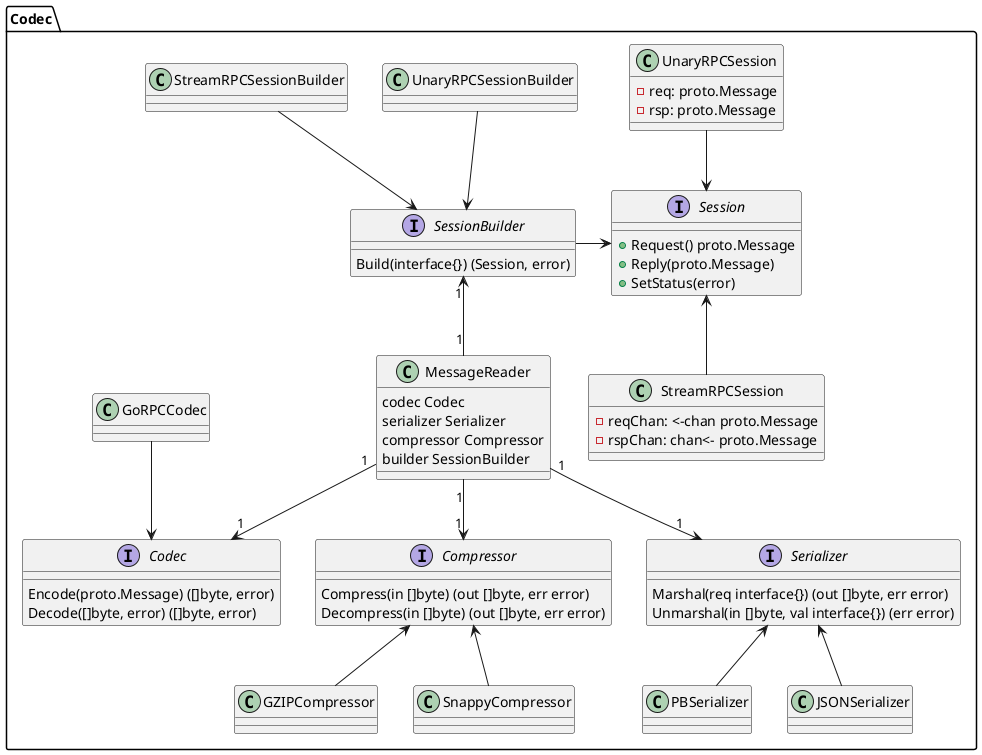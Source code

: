 @startuml

package Codec {
interface Session {
	+ Request() proto.Message
	+ Reply(proto.Message)
	+ SetStatus(error)
}

class UnaryRPCSession {
	- req: proto.Message
	- rsp: proto.Message
}
UnaryRPCSession -down-> Session

class StreamRPCSession {
	- reqChan: <-chan proto.Message
	- rspChan: chan<- proto.Message
}
StreamRPCSession -up-> Session

interface Serializer {
	Marshal(req interface{}) (out []byte, err error)
	Unmarshal(in []byte, val interface{}) (err error)
}
PBSerializer -up-> Serializer
JSONSerializer -up-> Serializer

interface Compressor {
	Compress(in []byte) (out []byte, err error)
	Decompress(in []byte) (out []byte, err error)
}
GZIPCompressor -up-> Compressor
SnappyCompressor -up-> Compressor

class MessageReader {
	codec Codec
	serializer Serializer
	compressor Compressor
	builder SessionBuilder
}
MessageReader "1" -down-> "1" Codec
MessageReader "1" -down-> "1" Compressor
MessageReader "1" -down-> "1" Serializer
MessageReader "1" -up-> "1" SessionBuilder

interface SessionBuilder {
	Build(interface{}) (Session, error)
}
UnaryRPCSessionBuilder -down-> SessionBuilder
StreamRPCSessionBuilder -down-> SessionBuilder

SessionBuilder -right-> Session

interface Codec {
	Encode(proto.Message) ([]byte, error)
	Decode([]byte, error) ([]byte, error)
}
GoRPCCodec -down-> Codec
}

@enduml